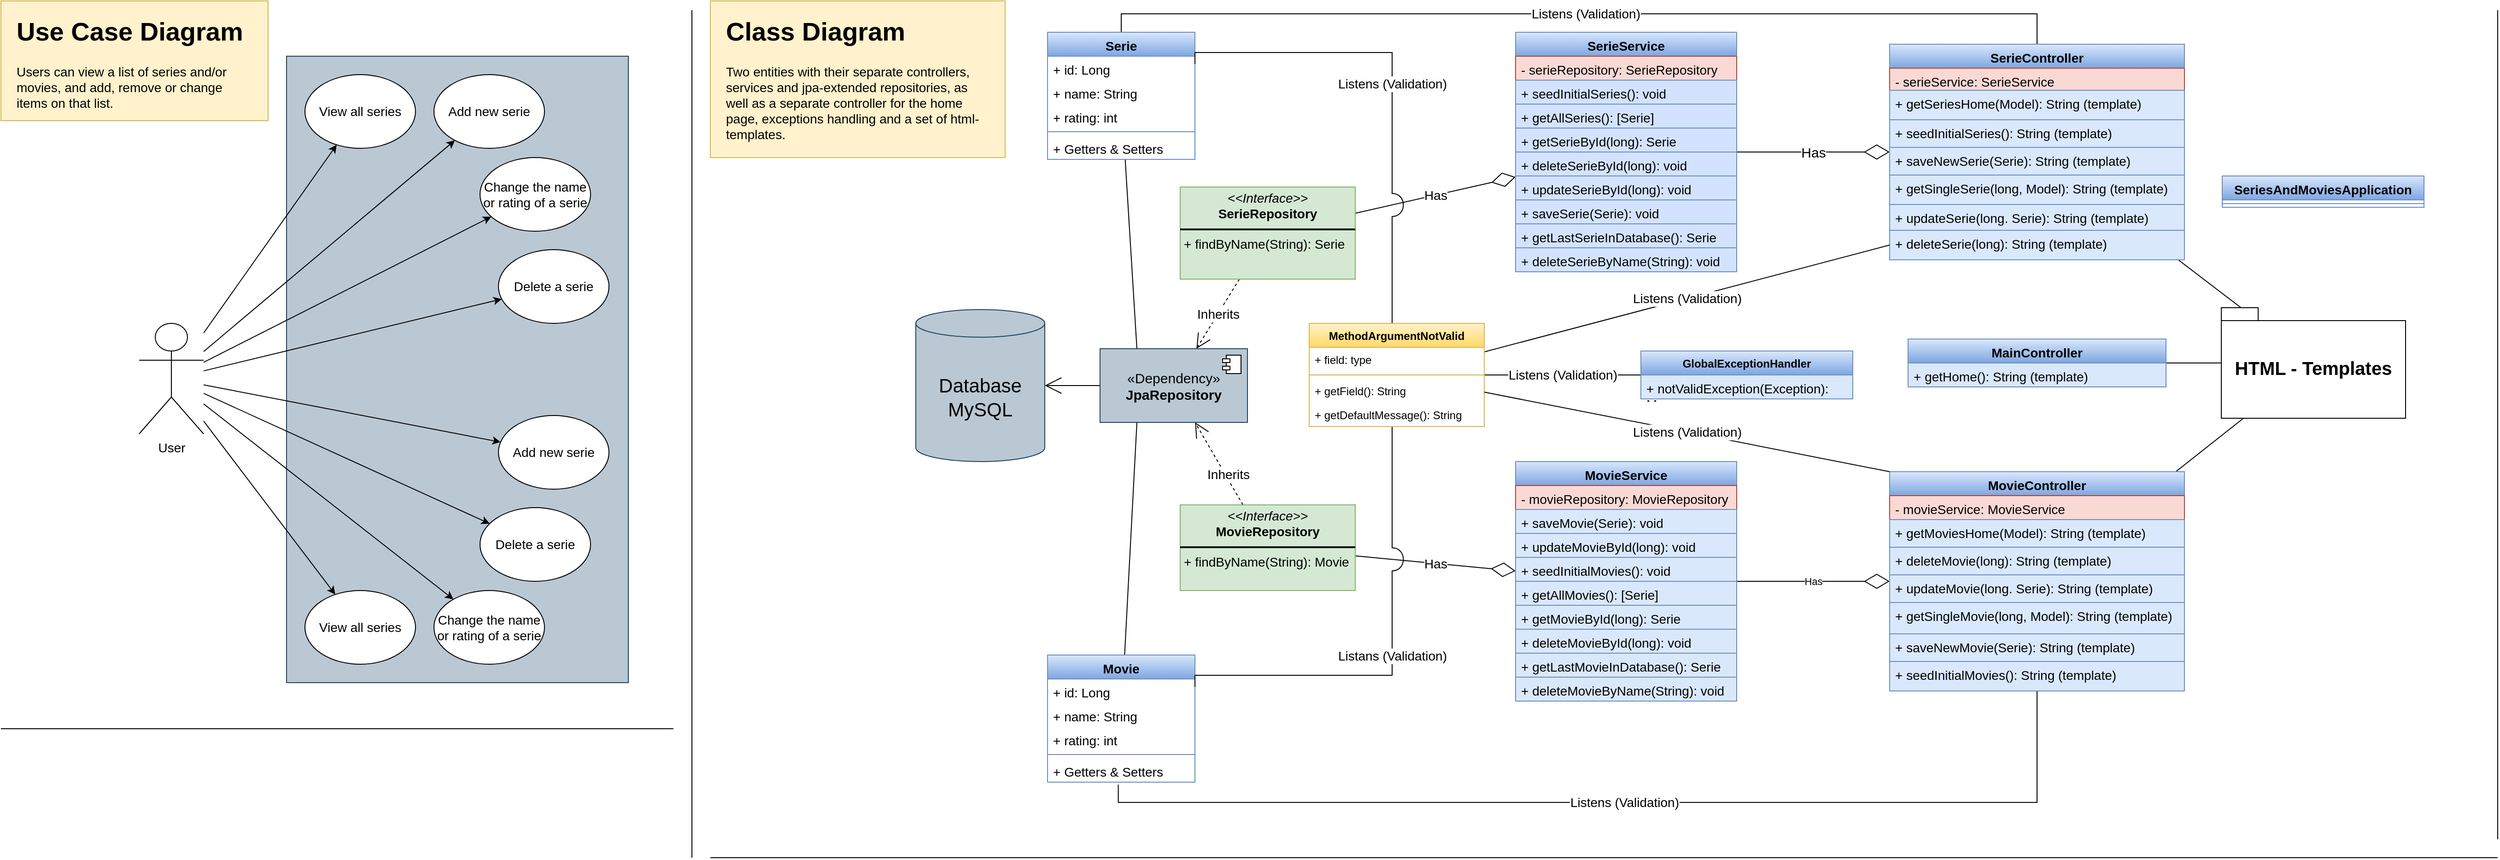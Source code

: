<mxfile version="26.0.7" pages="5">
  <diagram id="vEEm5cdjA2b49H7ty5wF" name="Use Case Diagram">
    <mxGraphModel dx="1426" dy="747" grid="1" gridSize="10" guides="1" tooltips="1" connect="1" arrows="1" fold="1" page="1" pageScale="1" pageWidth="827" pageHeight="1169" math="0" shadow="0">
      <root>
        <mxCell id="0" />
        <mxCell id="1" parent="0" />
        <mxCell id="EhxJOlPFRmFOlr6LlgL8-1" value="" style="rounded=0;whiteSpace=wrap;html=1;fillColor=#bac8d3;strokeColor=#23445d;" vertex="1" parent="1">
          <mxGeometry x="320" y="70" width="371" height="680" as="geometry" />
        </mxCell>
        <mxCell id="EhxJOlPFRmFOlr6LlgL8-3" value="" style="rounded=0;whiteSpace=wrap;html=1;fillColor=#fff2cc;strokeColor=#d6b656;" vertex="1" parent="1">
          <mxGeometry x="10" y="10" width="290" height="130" as="geometry" />
        </mxCell>
        <mxCell id="EhxJOlPFRmFOlr6LlgL8-5" value="&lt;h1 style=&quot;margin-top: 0px;&quot;&gt;Use Case Diagram&lt;/h1&gt;&lt;p&gt;Users can view a list of series and/or movies, and add, remove or change items on that list.&lt;/p&gt;" style="text;html=1;whiteSpace=wrap;overflow=hidden;rounded=0;fontSize=14;" vertex="1" parent="1">
          <mxGeometry x="25" y="20" width="260" height="110" as="geometry" />
        </mxCell>
        <mxCell id="EhxJOlPFRmFOlr6LlgL8-6" value="View all series" style="ellipse;whiteSpace=wrap;html=1;fontSize=14;" vertex="1" parent="1">
          <mxGeometry x="340" y="90" width="120" height="80" as="geometry" />
        </mxCell>
        <mxCell id="EhxJOlPFRmFOlr6LlgL8-7" value="Add new serie" style="ellipse;whiteSpace=wrap;html=1;fontSize=14;" vertex="1" parent="1">
          <mxGeometry x="480" y="90" width="120" height="80" as="geometry" />
        </mxCell>
        <mxCell id="EhxJOlPFRmFOlr6LlgL8-8" value="Change the name or rating of a serie" style="ellipse;whiteSpace=wrap;html=1;fontSize=14;" vertex="1" parent="1">
          <mxGeometry x="530" y="180" width="120" height="80" as="geometry" />
        </mxCell>
        <mxCell id="EhxJOlPFRmFOlr6LlgL8-9" value="Delete a serie" style="ellipse;whiteSpace=wrap;html=1;fontSize=14;" vertex="1" parent="1">
          <mxGeometry x="550" y="280" width="120" height="80" as="geometry" />
        </mxCell>
        <mxCell id="EhxJOlPFRmFOlr6LlgL8-10" value="View all series" style="ellipse;whiteSpace=wrap;html=1;fontSize=14;" vertex="1" parent="1">
          <mxGeometry x="340" y="650" width="120" height="80" as="geometry" />
        </mxCell>
        <mxCell id="EhxJOlPFRmFOlr6LlgL8-11" value="Change the name or rating of a serie" style="ellipse;whiteSpace=wrap;html=1;fontSize=14;" vertex="1" parent="1">
          <mxGeometry x="480" y="650" width="120" height="80" as="geometry" />
        </mxCell>
        <mxCell id="EhxJOlPFRmFOlr6LlgL8-12" value="Delete a serie" style="ellipse;whiteSpace=wrap;html=1;fontSize=14;" vertex="1" parent="1">
          <mxGeometry x="530" y="560" width="120" height="80" as="geometry" />
        </mxCell>
        <mxCell id="EhxJOlPFRmFOlr6LlgL8-13" value="Add new serie" style="ellipse;whiteSpace=wrap;html=1;fontSize=14;" vertex="1" parent="1">
          <mxGeometry x="550" y="460" width="120" height="80" as="geometry" />
        </mxCell>
        <mxCell id="EhxJOlPFRmFOlr6LlgL8-16" style="rounded=0;orthogonalLoop=1;jettySize=auto;html=1;" edge="1" parent="1" source="EhxJOlPFRmFOlr6LlgL8-14" target="EhxJOlPFRmFOlr6LlgL8-6">
          <mxGeometry relative="1" as="geometry" />
        </mxCell>
        <mxCell id="EhxJOlPFRmFOlr6LlgL8-17" style="rounded=0;orthogonalLoop=1;jettySize=auto;html=1;" edge="1" parent="1" source="EhxJOlPFRmFOlr6LlgL8-14" target="EhxJOlPFRmFOlr6LlgL8-7">
          <mxGeometry relative="1" as="geometry" />
        </mxCell>
        <mxCell id="EhxJOlPFRmFOlr6LlgL8-18" style="rounded=0;orthogonalLoop=1;jettySize=auto;html=1;" edge="1" parent="1" source="EhxJOlPFRmFOlr6LlgL8-14" target="EhxJOlPFRmFOlr6LlgL8-9">
          <mxGeometry relative="1" as="geometry" />
        </mxCell>
        <mxCell id="EhxJOlPFRmFOlr6LlgL8-19" style="rounded=0;orthogonalLoop=1;jettySize=auto;html=1;" edge="1" parent="1" source="EhxJOlPFRmFOlr6LlgL8-14" target="EhxJOlPFRmFOlr6LlgL8-8">
          <mxGeometry relative="1" as="geometry" />
        </mxCell>
        <mxCell id="EhxJOlPFRmFOlr6LlgL8-20" style="rounded=0;orthogonalLoop=1;jettySize=auto;html=1;" edge="1" parent="1" source="EhxJOlPFRmFOlr6LlgL8-14" target="EhxJOlPFRmFOlr6LlgL8-13">
          <mxGeometry relative="1" as="geometry" />
        </mxCell>
        <mxCell id="EhxJOlPFRmFOlr6LlgL8-21" style="rounded=0;orthogonalLoop=1;jettySize=auto;html=1;" edge="1" parent="1" source="EhxJOlPFRmFOlr6LlgL8-14" target="EhxJOlPFRmFOlr6LlgL8-12">
          <mxGeometry relative="1" as="geometry" />
        </mxCell>
        <mxCell id="EhxJOlPFRmFOlr6LlgL8-22" style="rounded=0;orthogonalLoop=1;jettySize=auto;html=1;" edge="1" parent="1" source="EhxJOlPFRmFOlr6LlgL8-14" target="EhxJOlPFRmFOlr6LlgL8-11">
          <mxGeometry relative="1" as="geometry" />
        </mxCell>
        <mxCell id="EhxJOlPFRmFOlr6LlgL8-23" style="rounded=0;orthogonalLoop=1;jettySize=auto;html=1;" edge="1" parent="1" source="EhxJOlPFRmFOlr6LlgL8-14" target="EhxJOlPFRmFOlr6LlgL8-10">
          <mxGeometry relative="1" as="geometry" />
        </mxCell>
        <mxCell id="EhxJOlPFRmFOlr6LlgL8-14" value="User" style="shape=umlActor;verticalLabelPosition=bottom;verticalAlign=top;html=1;outlineConnect=0;fontSize=14;" vertex="1" parent="1">
          <mxGeometry x="160" y="360" width="70" height="120" as="geometry" />
        </mxCell>
        <mxCell id="EhxJOlPFRmFOlr6LlgL8-24" value="" style="endArrow=none;html=1;rounded=0;" edge="1" parent="1">
          <mxGeometry width="50" height="50" relative="1" as="geometry">
            <mxPoint x="740" y="800" as="sourcePoint" />
            <mxPoint x="10" y="800" as="targetPoint" />
          </mxGeometry>
        </mxCell>
        <mxCell id="EhxJOlPFRmFOlr6LlgL8-25" value="" style="endArrow=none;html=1;rounded=0;" edge="1" parent="1">
          <mxGeometry width="50" height="50" relative="1" as="geometry">
            <mxPoint x="760" y="20" as="sourcePoint" />
            <mxPoint x="760" y="940" as="targetPoint" />
          </mxGeometry>
        </mxCell>
        <mxCell id="EhxJOlPFRmFOlr6LlgL8-26" value="" style="rounded=0;whiteSpace=wrap;html=1;fillColor=#fff2cc;strokeColor=#d6b656;" vertex="1" parent="1">
          <mxGeometry x="780" y="10" width="320" height="170" as="geometry" />
        </mxCell>
        <mxCell id="EhxJOlPFRmFOlr6LlgL8-27" value="&lt;h1 style=&quot;margin-top: 0px;&quot;&gt;Class Diagram&lt;/h1&gt;&lt;p&gt;Two entities with their separate controllers, services and jpa-extended repositories, as well as a separate controller for the home page, exceptions handling and a set of html-templates.&lt;/p&gt;" style="text;html=1;whiteSpace=wrap;overflow=hidden;rounded=0;fontSize=14;" vertex="1" parent="1">
          <mxGeometry x="795" y="20" width="285" height="150" as="geometry" />
        </mxCell>
        <mxCell id="EhxJOlPFRmFOlr6LlgL8-107" style="edgeStyle=orthogonalEdgeStyle;rounded=0;orthogonalLoop=1;jettySize=auto;html=1;endArrow=open;endFill=0;endSize=16;" edge="1" parent="1" source="EhxJOlPFRmFOlr6LlgL8-105" target="EhxJOlPFRmFOlr6LlgL8-32">
          <mxGeometry relative="1" as="geometry" />
        </mxCell>
        <mxCell id="EhxJOlPFRmFOlr6LlgL8-32" value="Database&lt;div&gt;MySQL&lt;/div&gt;" style="shape=cylinder3;whiteSpace=wrap;html=1;boundedLbl=1;backgroundOutline=1;size=15;fontSize=21;fillColor=#bac8d3;strokeColor=#23445d;" vertex="1" parent="1">
          <mxGeometry x="1003" y="345" width="140" height="165" as="geometry" />
        </mxCell>
        <mxCell id="EhxJOlPFRmFOlr6LlgL8-108" value="&lt;span style=&quot;color: rgb(0, 0, 0); font-family: Helvetica; font-style: normal; font-variant-ligatures: normal; font-variant-caps: normal; font-weight: 400; letter-spacing: normal; orphans: 2; text-align: center; text-indent: 0px; text-transform: none; widows: 2; word-spacing: 0px; -webkit-text-stroke-width: 0px; white-space: nowrap; background-color: rgb(255, 255, 255); text-decoration-thickness: initial; text-decoration-style: initial; text-decoration-color: initial; float: none; display: inline !important;&quot;&gt;Inherits&lt;/span&gt;" style="rounded=0;orthogonalLoop=1;jettySize=auto;html=1;dashed=1;endArrow=open;endFill=0;endSize=14;fontSize=14;" edge="1" parent="1" source="EhxJOlPFRmFOlr6LlgL8-42" target="EhxJOlPFRmFOlr6LlgL8-105">
          <mxGeometry relative="1" as="geometry" />
        </mxCell>
        <mxCell id="EhxJOlPFRmFOlr6LlgL8-128" value="Has" style="rounded=0;orthogonalLoop=1;jettySize=auto;html=1;endArrow=diamondThin;endFill=0;endSize=24;fontSize=14;" edge="1" parent="1" source="EhxJOlPFRmFOlr6LlgL8-42" target="EhxJOlPFRmFOlr6LlgL8-60">
          <mxGeometry relative="1" as="geometry" />
        </mxCell>
        <mxCell id="EhxJOlPFRmFOlr6LlgL8-42" value="&lt;p style=&quot;margin:0px;margin-top:4px;text-align:center;&quot;&gt;&lt;i&gt;&amp;lt;&amp;lt;Interface&amp;gt;&amp;gt;&lt;/i&gt;&lt;br&gt;&lt;b&gt;SerieRepository&lt;/b&gt;&lt;/p&gt;&lt;hr style=&quot;border-style:solid;&quot;&gt;&lt;p style=&quot;margin:0px;margin-left:4px;&quot;&gt;&lt;/p&gt;&lt;p style=&quot;margin:0px;margin-left:4px;&quot;&gt;+ findByName(String): Serie&lt;/p&gt;" style="verticalAlign=top;align=left;overflow=fill;html=1;whiteSpace=wrap;fontSize=14;fillColor=#d5e8d4;strokeColor=#82b366;" vertex="1" parent="1">
          <mxGeometry x="1290" y="212" width="190" height="100" as="geometry" />
        </mxCell>
        <mxCell id="EhxJOlPFRmFOlr6LlgL8-109" style="rounded=0;orthogonalLoop=1;jettySize=auto;html=1;endArrow=open;endFill=0;dashed=1;endSize=14;" edge="1" parent="1" source="EhxJOlPFRmFOlr6LlgL8-43" target="EhxJOlPFRmFOlr6LlgL8-105">
          <mxGeometry relative="1" as="geometry" />
        </mxCell>
        <mxCell id="EhxJOlPFRmFOlr6LlgL8-170" value="Inherits" style="edgeLabel;html=1;align=center;verticalAlign=middle;resizable=0;points=[];fontSize=14;" vertex="1" connectable="0" parent="EhxJOlPFRmFOlr6LlgL8-109">
          <mxGeometry x="-0.286" y="-3" relative="1" as="geometry">
            <mxPoint as="offset" />
          </mxGeometry>
        </mxCell>
        <mxCell id="EhxJOlPFRmFOlr6LlgL8-129" value="Has" style="rounded=0;orthogonalLoop=1;jettySize=auto;html=1;endSize=24;endArrow=diamondThin;endFill=0;fontSize=14;" edge="1" parent="1" source="EhxJOlPFRmFOlr6LlgL8-43" target="EhxJOlPFRmFOlr6LlgL8-64">
          <mxGeometry relative="1" as="geometry" />
        </mxCell>
        <mxCell id="EhxJOlPFRmFOlr6LlgL8-43" value="&lt;p style=&quot;margin:0px;margin-top:4px;text-align:center;&quot;&gt;&lt;i&gt;&amp;lt;&amp;lt;Interface&amp;gt;&amp;gt;&lt;/i&gt;&lt;br&gt;&lt;b&gt;MovieRepository&lt;/b&gt;&lt;/p&gt;&lt;hr style=&quot;border-style:solid;&quot;&gt;&lt;p style=&quot;margin:0px;margin-left:4px;&quot;&gt;+ findByName(String): Movie&lt;/p&gt;" style="verticalAlign=top;align=left;overflow=fill;html=1;whiteSpace=wrap;fontSize=14;fillColor=#d5e8d4;strokeColor=#82b366;" vertex="1" parent="1">
          <mxGeometry x="1290" y="557" width="190" height="93" as="geometry" />
        </mxCell>
        <mxCell id="EhxJOlPFRmFOlr6LlgL8-110" style="rounded=0;orthogonalLoop=1;jettySize=auto;html=1;endArrow=none;startFill=0;entryX=0.25;entryY=0;entryDx=0;entryDy=0;" edge="1" parent="1" source="EhxJOlPFRmFOlr6LlgL8-44" target="EhxJOlPFRmFOlr6LlgL8-105">
          <mxGeometry relative="1" as="geometry" />
        </mxCell>
        <mxCell id="EhxJOlPFRmFOlr6LlgL8-161" value="Listens (Validation)" style="rounded=0;orthogonalLoop=1;jettySize=auto;html=1;entryX=0.5;entryY=0;entryDx=0;entryDy=0;exitX=0.5;exitY=0;exitDx=0;exitDy=0;edgeStyle=orthogonalEdgeStyle;endArrow=none;startFill=0;fontSize=14;" edge="1" parent="1" source="EhxJOlPFRmFOlr6LlgL8-44" target="EhxJOlPFRmFOlr6LlgL8-68">
          <mxGeometry relative="1" as="geometry" />
        </mxCell>
        <mxCell id="EhxJOlPFRmFOlr6LlgL8-44" value="Serie" style="swimlane;fontStyle=1;align=center;verticalAlign=top;childLayout=stackLayout;horizontal=1;startSize=26;horizontalStack=0;resizeParent=1;resizeParentMax=0;resizeLast=0;collapsible=1;marginBottom=0;whiteSpace=wrap;html=1;fontSize=14;fillColor=#dae8fc;strokeColor=#6c8ebf;gradientColor=#7ea6e0;" vertex="1" parent="1">
          <mxGeometry x="1146" y="44" width="160" height="138" as="geometry" />
        </mxCell>
        <mxCell id="EhxJOlPFRmFOlr6LlgL8-166" value="+ id: Long" style="text;strokeColor=none;fillColor=none;align=left;verticalAlign=top;spacingLeft=4;spacingRight=4;overflow=hidden;rotatable=0;points=[[0,0.5],[1,0.5]];portConstraint=eastwest;whiteSpace=wrap;html=1;fontSize=14;" vertex="1" parent="EhxJOlPFRmFOlr6LlgL8-44">
          <mxGeometry y="26" width="160" height="26" as="geometry" />
        </mxCell>
        <mxCell id="EhxJOlPFRmFOlr6LlgL8-167" value="+ name: String" style="text;strokeColor=none;fillColor=none;align=left;verticalAlign=top;spacingLeft=4;spacingRight=4;overflow=hidden;rotatable=0;points=[[0,0.5],[1,0.5]];portConstraint=eastwest;whiteSpace=wrap;html=1;fontSize=14;" vertex="1" parent="EhxJOlPFRmFOlr6LlgL8-44">
          <mxGeometry y="52" width="160" height="26" as="geometry" />
        </mxCell>
        <mxCell id="EhxJOlPFRmFOlr6LlgL8-168" value="+ rating: int" style="text;strokeColor=none;fillColor=none;align=left;verticalAlign=top;spacingLeft=4;spacingRight=4;overflow=hidden;rotatable=0;points=[[0,0.5],[1,0.5]];portConstraint=eastwest;whiteSpace=wrap;html=1;fontSize=14;" vertex="1" parent="EhxJOlPFRmFOlr6LlgL8-44">
          <mxGeometry y="78" width="160" height="26" as="geometry" />
        </mxCell>
        <mxCell id="EhxJOlPFRmFOlr6LlgL8-46" value="" style="line;strokeWidth=1;fillColor=none;align=left;verticalAlign=middle;spacingTop=-1;spacingLeft=3;spacingRight=3;rotatable=0;labelPosition=right;points=[];portConstraint=eastwest;strokeColor=inherit;" vertex="1" parent="EhxJOlPFRmFOlr6LlgL8-44">
          <mxGeometry y="104" width="160" height="8" as="geometry" />
        </mxCell>
        <mxCell id="EhxJOlPFRmFOlr6LlgL8-169" value="+ Getters &amp;amp; Setters" style="text;strokeColor=none;fillColor=none;align=left;verticalAlign=top;spacingLeft=4;spacingRight=4;overflow=hidden;rotatable=0;points=[[0,0.5],[1,0.5]];portConstraint=eastwest;whiteSpace=wrap;html=1;fontSize=14;" vertex="1" parent="EhxJOlPFRmFOlr6LlgL8-44">
          <mxGeometry y="112" width="160" height="26" as="geometry" />
        </mxCell>
        <mxCell id="EhxJOlPFRmFOlr6LlgL8-111" style="rounded=0;orthogonalLoop=1;jettySize=auto;html=1;entryX=0.25;entryY=1;entryDx=0;entryDy=0;endArrow=none;startFill=0;" edge="1" parent="1" source="EhxJOlPFRmFOlr6LlgL8-52" target="EhxJOlPFRmFOlr6LlgL8-105">
          <mxGeometry relative="1" as="geometry" />
        </mxCell>
        <mxCell id="EhxJOlPFRmFOlr6LlgL8-162" value="Listens (Validation)" style="edgeStyle=orthogonalEdgeStyle;rounded=0;orthogonalLoop=1;jettySize=auto;html=1;entryX=0.48;entryY=1.103;entryDx=0;entryDy=0;entryPerimeter=0;endArrow=none;startFill=0;fontSize=14;" edge="1" parent="1" source="EhxJOlPFRmFOlr6LlgL8-72" target="EhxJOlPFRmFOlr6LlgL8-55">
          <mxGeometry relative="1" as="geometry">
            <mxPoint x="1224" y="880" as="targetPoint" />
            <Array as="points">
              <mxPoint x="2220" y="880" />
              <mxPoint x="1223" y="880" />
            </Array>
          </mxGeometry>
        </mxCell>
        <mxCell id="EhxJOlPFRmFOlr6LlgL8-52" value="Movie" style="swimlane;fontStyle=1;align=center;verticalAlign=top;childLayout=stackLayout;horizontal=1;startSize=26;horizontalStack=0;resizeParent=1;resizeParentMax=0;resizeLast=0;collapsible=1;marginBottom=0;whiteSpace=wrap;html=1;fontSize=14;fillColor=#dae8fc;gradientColor=#7ea6e0;strokeColor=#6c8ebf;" vertex="1" parent="1">
          <mxGeometry x="1146" y="720" width="160" height="138" as="geometry" />
        </mxCell>
        <mxCell id="EhxJOlPFRmFOlr6LlgL8-53" value="+ id: Long" style="text;strokeColor=none;fillColor=none;align=left;verticalAlign=top;spacingLeft=4;spacingRight=4;overflow=hidden;rotatable=0;points=[[0,0.5],[1,0.5]];portConstraint=eastwest;whiteSpace=wrap;html=1;fontSize=14;" vertex="1" parent="EhxJOlPFRmFOlr6LlgL8-52">
          <mxGeometry y="26" width="160" height="26" as="geometry" />
        </mxCell>
        <mxCell id="EhxJOlPFRmFOlr6LlgL8-164" value="+ name: String" style="text;strokeColor=none;fillColor=none;align=left;verticalAlign=top;spacingLeft=4;spacingRight=4;overflow=hidden;rotatable=0;points=[[0,0.5],[1,0.5]];portConstraint=eastwest;whiteSpace=wrap;html=1;fontSize=14;" vertex="1" parent="EhxJOlPFRmFOlr6LlgL8-52">
          <mxGeometry y="52" width="160" height="26" as="geometry" />
        </mxCell>
        <mxCell id="EhxJOlPFRmFOlr6LlgL8-165" value="+ rating: int" style="text;strokeColor=none;fillColor=none;align=left;verticalAlign=top;spacingLeft=4;spacingRight=4;overflow=hidden;rotatable=0;points=[[0,0.5],[1,0.5]];portConstraint=eastwest;whiteSpace=wrap;html=1;fontSize=14;" vertex="1" parent="EhxJOlPFRmFOlr6LlgL8-52">
          <mxGeometry y="78" width="160" height="26" as="geometry" />
        </mxCell>
        <mxCell id="EhxJOlPFRmFOlr6LlgL8-54" value="" style="line;strokeWidth=1;fillColor=none;align=left;verticalAlign=middle;spacingTop=-1;spacingLeft=3;spacingRight=3;rotatable=0;labelPosition=right;points=[];portConstraint=eastwest;strokeColor=inherit;" vertex="1" parent="EhxJOlPFRmFOlr6LlgL8-52">
          <mxGeometry y="104" width="160" height="8" as="geometry" />
        </mxCell>
        <mxCell id="EhxJOlPFRmFOlr6LlgL8-55" value="+ Getters &amp;amp; Setters" style="text;strokeColor=none;fillColor=none;align=left;verticalAlign=top;spacingLeft=4;spacingRight=4;overflow=hidden;rotatable=0;points=[[0,0.5],[1,0.5]];portConstraint=eastwest;whiteSpace=wrap;html=1;fontSize=14;" vertex="1" parent="EhxJOlPFRmFOlr6LlgL8-52">
          <mxGeometry y="112" width="160" height="26" as="geometry" />
        </mxCell>
        <mxCell id="EhxJOlPFRmFOlr6LlgL8-173" style="rounded=0;orthogonalLoop=1;jettySize=auto;html=1;endArrow=none;startFill=0;" edge="1" parent="1" source="EhxJOlPFRmFOlr6LlgL8-56" target="EhxJOlPFRmFOlr6LlgL8-104">
          <mxGeometry relative="1" as="geometry" />
        </mxCell>
        <mxCell id="EhxJOlPFRmFOlr6LlgL8-56" value="MainController" style="swimlane;fontStyle=1;align=center;verticalAlign=top;childLayout=stackLayout;horizontal=1;startSize=26;horizontalStack=0;resizeParent=1;resizeParentMax=0;resizeLast=0;collapsible=1;marginBottom=0;whiteSpace=wrap;html=1;fillColor=#dae8fc;gradientColor=#7ea6e0;strokeColor=#6c8ebf;fontSize=14;" vertex="1" parent="1">
          <mxGeometry x="2080" y="377" width="280" height="52" as="geometry" />
        </mxCell>
        <mxCell id="EhxJOlPFRmFOlr6LlgL8-59" value="+ getHome(): String (template)" style="text;strokeColor=#6c8ebf;fillColor=#dae8fc;align=left;verticalAlign=top;spacingLeft=4;spacingRight=4;overflow=hidden;rotatable=0;points=[[0,0.5],[1,0.5]];portConstraint=eastwest;whiteSpace=wrap;html=1;fontSize=14;" vertex="1" parent="EhxJOlPFRmFOlr6LlgL8-56">
          <mxGeometry y="26" width="280" height="26" as="geometry" />
        </mxCell>
        <mxCell id="EhxJOlPFRmFOlr6LlgL8-148" value="Has" style="rounded=0;orthogonalLoop=1;jettySize=auto;html=1;endArrow=diamondThin;endFill=0;jumpSize=19;endSize=25;fontSize=15;" edge="1" parent="1" source="EhxJOlPFRmFOlr6LlgL8-60" target="EhxJOlPFRmFOlr6LlgL8-68">
          <mxGeometry relative="1" as="geometry" />
        </mxCell>
        <mxCell id="EhxJOlPFRmFOlr6LlgL8-60" value="SerieService" style="swimlane;fontStyle=1;align=center;verticalAlign=top;childLayout=stackLayout;horizontal=1;startSize=26;horizontalStack=0;resizeParent=1;resizeParentMax=0;resizeLast=0;collapsible=1;marginBottom=0;whiteSpace=wrap;html=1;fontSize=14;fillColor=#dae8fc;gradientColor=#7ea6e0;strokeColor=#6c8ebf;" vertex="1" parent="1">
          <mxGeometry x="1654" y="44" width="240" height="260" as="geometry" />
        </mxCell>
        <mxCell id="EhxJOlPFRmFOlr6LlgL8-61" value="- serieRepository: SerieRepository" style="text;strokeColor=#ae4132;fillColor=#fad9d5;align=left;verticalAlign=top;spacingLeft=4;spacingRight=4;overflow=hidden;rotatable=0;points=[[0,0.5],[1,0.5]];portConstraint=eastwest;whiteSpace=wrap;html=1;fontSize=14;" vertex="1" parent="EhxJOlPFRmFOlr6LlgL8-60">
          <mxGeometry y="26" width="240" height="26" as="geometry" />
        </mxCell>
        <mxCell id="EhxJOlPFRmFOlr6LlgL8-63" value="+ seedInitialSeries(): void" style="text;strokeColor=#6c8ebf;fillColor=#D3E3FF;align=left;verticalAlign=top;spacingLeft=4;spacingRight=4;overflow=hidden;rotatable=0;points=[[0,0.5],[1,0.5]];portConstraint=eastwest;whiteSpace=wrap;html=1;fontSize=14;" vertex="1" parent="EhxJOlPFRmFOlr6LlgL8-60">
          <mxGeometry y="52" width="240" height="26" as="geometry" />
        </mxCell>
        <mxCell id="EhxJOlPFRmFOlr6LlgL8-113" value="+ getAllSeries(): [Serie]" style="text;strokeColor=#6c8ebf;fillColor=#D3E3FF;align=left;verticalAlign=top;spacingLeft=4;spacingRight=4;overflow=hidden;rotatable=0;points=[[0,0.5],[1,0.5]];portConstraint=eastwest;whiteSpace=wrap;html=1;fontSize=14;" vertex="1" parent="EhxJOlPFRmFOlr6LlgL8-60">
          <mxGeometry y="78" width="240" height="26" as="geometry" />
        </mxCell>
        <mxCell id="EhxJOlPFRmFOlr6LlgL8-115" value="+ getSerieById(long): Serie" style="text;strokeColor=#6c8ebf;fillColor=#D3E3FF;align=left;verticalAlign=top;spacingLeft=4;spacingRight=4;overflow=hidden;rotatable=0;points=[[0,0.5],[1,0.5]];portConstraint=eastwest;whiteSpace=wrap;html=1;fontSize=14;" vertex="1" parent="EhxJOlPFRmFOlr6LlgL8-60">
          <mxGeometry y="104" width="240" height="26" as="geometry" />
        </mxCell>
        <mxCell id="EhxJOlPFRmFOlr6LlgL8-116" value="+ deleteSerieById(long): void" style="text;strokeColor=#6c8ebf;fillColor=#D3E3FF;align=left;verticalAlign=top;spacingLeft=4;spacingRight=4;overflow=hidden;rotatable=0;points=[[0,0.5],[1,0.5]];portConstraint=eastwest;whiteSpace=wrap;html=1;fontSize=14;" vertex="1" parent="EhxJOlPFRmFOlr6LlgL8-60">
          <mxGeometry y="130" width="240" height="26" as="geometry" />
        </mxCell>
        <mxCell id="EhxJOlPFRmFOlr6LlgL8-117" value="+ updateSerieById(long): void" style="text;strokeColor=#6c8ebf;fillColor=#D3E3FF;align=left;verticalAlign=top;spacingLeft=4;spacingRight=4;overflow=hidden;rotatable=0;points=[[0,0.5],[1,0.5]];portConstraint=eastwest;whiteSpace=wrap;html=1;fontSize=14;" vertex="1" parent="EhxJOlPFRmFOlr6LlgL8-60">
          <mxGeometry y="156" width="240" height="26" as="geometry" />
        </mxCell>
        <mxCell id="EhxJOlPFRmFOlr6LlgL8-114" value="+ saveSerie(Serie): void" style="text;strokeColor=#6c8ebf;fillColor=#D3E3FF;align=left;verticalAlign=top;spacingLeft=4;spacingRight=4;overflow=hidden;rotatable=0;points=[[0,0.5],[1,0.5]];portConstraint=eastwest;whiteSpace=wrap;html=1;fontSize=14;" vertex="1" parent="EhxJOlPFRmFOlr6LlgL8-60">
          <mxGeometry y="182" width="240" height="26" as="geometry" />
        </mxCell>
        <mxCell id="EhxJOlPFRmFOlr6LlgL8-118" value="+ getLastSerieInDatabase(): Serie" style="text;strokeColor=#6c8ebf;fillColor=#D3E3FF;align=left;verticalAlign=top;spacingLeft=4;spacingRight=4;overflow=hidden;rotatable=0;points=[[0,0.5],[1,0.5]];portConstraint=eastwest;whiteSpace=wrap;html=1;fontSize=14;" vertex="1" parent="EhxJOlPFRmFOlr6LlgL8-60">
          <mxGeometry y="208" width="240" height="26" as="geometry" />
        </mxCell>
        <mxCell id="EhxJOlPFRmFOlr6LlgL8-119" value="+ deleteSerieByName(String): void" style="text;strokeColor=#6c8ebf;fillColor=#D3E3FF;align=left;verticalAlign=top;spacingLeft=4;spacingRight=4;overflow=hidden;rotatable=0;points=[[0,0.5],[1,0.5]];portConstraint=eastwest;whiteSpace=wrap;html=1;fontSize=14;" vertex="1" parent="EhxJOlPFRmFOlr6LlgL8-60">
          <mxGeometry y="234" width="240" height="26" as="geometry" />
        </mxCell>
        <mxCell id="EhxJOlPFRmFOlr6LlgL8-160" value="Has" style="rounded=0;orthogonalLoop=1;jettySize=auto;html=1;endArrow=diamondThin;endFill=0;endSize=25;" edge="1" parent="1" source="EhxJOlPFRmFOlr6LlgL8-64" target="EhxJOlPFRmFOlr6LlgL8-72">
          <mxGeometry relative="1" as="geometry" />
        </mxCell>
        <mxCell id="EhxJOlPFRmFOlr6LlgL8-64" value="MovieService" style="swimlane;fontStyle=1;align=center;verticalAlign=top;childLayout=stackLayout;horizontal=1;startSize=26;horizontalStack=0;resizeParent=1;resizeParentMax=0;resizeLast=0;collapsible=1;marginBottom=0;whiteSpace=wrap;html=1;fontSize=14;fillColor=#dae8fc;gradientColor=#7ea6e0;strokeColor=#6c8ebf;" vertex="1" parent="1">
          <mxGeometry x="1654" y="510" width="240" height="260" as="geometry" />
        </mxCell>
        <mxCell id="EhxJOlPFRmFOlr6LlgL8-65" value="- movieRepository: MovieRepository" style="text;strokeColor=#ae4132;fillColor=#fad9d5;align=left;verticalAlign=top;spacingLeft=4;spacingRight=4;overflow=hidden;rotatable=0;points=[[0,0.5],[1,0.5]];portConstraint=eastwest;whiteSpace=wrap;html=1;fontSize=14;" vertex="1" parent="EhxJOlPFRmFOlr6LlgL8-64">
          <mxGeometry y="26" width="240" height="26" as="geometry" />
        </mxCell>
        <mxCell id="EhxJOlPFRmFOlr6LlgL8-122" value="+ saveMovie(Serie): void" style="text;strokeColor=#6c8ebf;fillColor=#dae8fc;align=left;verticalAlign=top;spacingLeft=4;spacingRight=4;overflow=hidden;rotatable=0;points=[[0,0.5],[1,0.5]];portConstraint=eastwest;whiteSpace=wrap;html=1;fontSize=14;" vertex="1" parent="EhxJOlPFRmFOlr6LlgL8-64">
          <mxGeometry y="52" width="240" height="26" as="geometry" />
        </mxCell>
        <mxCell id="EhxJOlPFRmFOlr6LlgL8-126" value="+ updateMovieById(long): void" style="text;strokeColor=#6c8ebf;fillColor=#dae8fc;align=left;verticalAlign=top;spacingLeft=4;spacingRight=4;overflow=hidden;rotatable=0;points=[[0,0.5],[1,0.5]];portConstraint=eastwest;whiteSpace=wrap;html=1;fontSize=14;" vertex="1" parent="EhxJOlPFRmFOlr6LlgL8-64">
          <mxGeometry y="78" width="240" height="26" as="geometry" />
        </mxCell>
        <mxCell id="EhxJOlPFRmFOlr6LlgL8-120" value="+ seedInitialMovies(): void" style="text;strokeColor=#6c8ebf;fillColor=#dae8fc;align=left;verticalAlign=top;spacingLeft=4;spacingRight=4;overflow=hidden;rotatable=0;points=[[0,0.5],[1,0.5]];portConstraint=eastwest;whiteSpace=wrap;html=1;fontSize=14;" vertex="1" parent="EhxJOlPFRmFOlr6LlgL8-64">
          <mxGeometry y="104" width="240" height="26" as="geometry" />
        </mxCell>
        <mxCell id="EhxJOlPFRmFOlr6LlgL8-121" value="+ getAllMovies(): [Serie]" style="text;strokeColor=#6c8ebf;fillColor=#dae8fc;align=left;verticalAlign=top;spacingLeft=4;spacingRight=4;overflow=hidden;rotatable=0;points=[[0,0.5],[1,0.5]];portConstraint=eastwest;whiteSpace=wrap;html=1;fontSize=14;" vertex="1" parent="EhxJOlPFRmFOlr6LlgL8-64">
          <mxGeometry y="130" width="240" height="26" as="geometry" />
        </mxCell>
        <mxCell id="EhxJOlPFRmFOlr6LlgL8-123" value="+ getMovieById(long): Serie" style="text;strokeColor=#6c8ebf;fillColor=#dae8fc;align=left;verticalAlign=top;spacingLeft=4;spacingRight=4;overflow=hidden;rotatable=0;points=[[0,0.5],[1,0.5]];portConstraint=eastwest;whiteSpace=wrap;html=1;fontSize=14;" vertex="1" parent="EhxJOlPFRmFOlr6LlgL8-64">
          <mxGeometry y="156" width="240" height="26" as="geometry" />
        </mxCell>
        <mxCell id="EhxJOlPFRmFOlr6LlgL8-124" value="+ deleteMovieById(long): void" style="text;strokeColor=#6c8ebf;fillColor=#dae8fc;align=left;verticalAlign=top;spacingLeft=4;spacingRight=4;overflow=hidden;rotatable=0;points=[[0,0.5],[1,0.5]];portConstraint=eastwest;whiteSpace=wrap;html=1;fontSize=14;" vertex="1" parent="EhxJOlPFRmFOlr6LlgL8-64">
          <mxGeometry y="182" width="240" height="26" as="geometry" />
        </mxCell>
        <mxCell id="EhxJOlPFRmFOlr6LlgL8-125" value="+ getLastMovieInDatabase(): Serie" style="text;strokeColor=#6c8ebf;fillColor=#dae8fc;align=left;verticalAlign=top;spacingLeft=4;spacingRight=4;overflow=hidden;rotatable=0;points=[[0,0.5],[1,0.5]];portConstraint=eastwest;whiteSpace=wrap;html=1;fontSize=14;" vertex="1" parent="EhxJOlPFRmFOlr6LlgL8-64">
          <mxGeometry y="208" width="240" height="26" as="geometry" />
        </mxCell>
        <mxCell id="EhxJOlPFRmFOlr6LlgL8-127" value="+ deleteMovieByName(String): void" style="text;strokeColor=#6c8ebf;fillColor=#dae8fc;align=left;verticalAlign=top;spacingLeft=4;spacingRight=4;overflow=hidden;rotatable=0;points=[[0,0.5],[1,0.5]];portConstraint=eastwest;whiteSpace=wrap;html=1;fontSize=14;" vertex="1" parent="EhxJOlPFRmFOlr6LlgL8-64">
          <mxGeometry y="234" width="240" height="26" as="geometry" />
        </mxCell>
        <mxCell id="EhxJOlPFRmFOlr6LlgL8-171" style="rounded=0;orthogonalLoop=1;jettySize=auto;html=1;endArrow=none;startFill=0;" edge="1" parent="1" source="EhxJOlPFRmFOlr6LlgL8-68" target="EhxJOlPFRmFOlr6LlgL8-104">
          <mxGeometry relative="1" as="geometry" />
        </mxCell>
        <mxCell id="EhxJOlPFRmFOlr6LlgL8-68" value="SerieController" style="swimlane;fontStyle=1;align=center;verticalAlign=top;childLayout=stackLayout;horizontal=1;startSize=26;horizontalStack=0;resizeParent=1;resizeParentMax=0;resizeLast=0;collapsible=1;marginBottom=0;whiteSpace=wrap;html=1;fillColor=#dae8fc;gradientColor=#7ea6e0;strokeColor=#6c8ebf;fontSize=14;" vertex="1" parent="1">
          <mxGeometry x="2060" y="57" width="320" height="234" as="geometry" />
        </mxCell>
        <mxCell id="EhxJOlPFRmFOlr6LlgL8-69" value="- serieService: SerieService" style="text;strokeColor=#ae4132;fillColor=#fad9d5;align=left;verticalAlign=top;spacingLeft=4;spacingRight=4;overflow=hidden;rotatable=0;points=[[0,0.5],[1,0.5]];portConstraint=eastwest;whiteSpace=wrap;html=1;fontSize=14;" vertex="1" parent="EhxJOlPFRmFOlr6LlgL8-68">
          <mxGeometry y="26" width="320" height="24" as="geometry" />
        </mxCell>
        <mxCell id="EhxJOlPFRmFOlr6LlgL8-71" value="+ getSeriesHome(Model): String (template)" style="text;strokeColor=#6c8ebf;fillColor=#dae8fc;align=left;verticalAlign=top;spacingLeft=4;spacingRight=4;overflow=hidden;rotatable=0;points=[[0,0.5],[1,0.5]];portConstraint=eastwest;whiteSpace=wrap;html=1;fontSize=14;" vertex="1" parent="EhxJOlPFRmFOlr6LlgL8-68">
          <mxGeometry y="50" width="320" height="32" as="geometry" />
        </mxCell>
        <mxCell id="EhxJOlPFRmFOlr6LlgL8-149" value="+ seedInitialSeries(): String (template)" style="text;strokeColor=#6c8ebf;fillColor=#dae8fc;align=left;verticalAlign=top;spacingLeft=4;spacingRight=4;overflow=hidden;rotatable=0;points=[[0,0.5],[1,0.5]];portConstraint=eastwest;whiteSpace=wrap;html=1;fontSize=14;" vertex="1" parent="EhxJOlPFRmFOlr6LlgL8-68">
          <mxGeometry y="82" width="320" height="30" as="geometry" />
        </mxCell>
        <mxCell id="EhxJOlPFRmFOlr6LlgL8-150" value="+ saveNewSerie(Serie): String (template)" style="text;strokeColor=#6c8ebf;fillColor=#dae8fc;align=left;verticalAlign=top;spacingLeft=4;spacingRight=4;overflow=hidden;rotatable=0;points=[[0,0.5],[1,0.5]];portConstraint=eastwest;whiteSpace=wrap;html=1;fontSize=14;" vertex="1" parent="EhxJOlPFRmFOlr6LlgL8-68">
          <mxGeometry y="112" width="320" height="30" as="geometry" />
        </mxCell>
        <mxCell id="EhxJOlPFRmFOlr6LlgL8-151" value="+ getSingleSerie(long, Model): String (template)" style="text;strokeColor=#6c8ebf;fillColor=#dae8fc;align=left;verticalAlign=top;spacingLeft=4;spacingRight=4;overflow=hidden;rotatable=0;points=[[0,0.5],[1,0.5]];portConstraint=eastwest;whiteSpace=wrap;html=1;fontSize=14;" vertex="1" parent="EhxJOlPFRmFOlr6LlgL8-68">
          <mxGeometry y="142" width="320" height="32" as="geometry" />
        </mxCell>
        <mxCell id="EhxJOlPFRmFOlr6LlgL8-152" value="+ updateSerie(long. Serie): String (template)" style="text;strokeColor=#6c8ebf;fillColor=#dae8fc;align=left;verticalAlign=top;spacingLeft=4;spacingRight=4;overflow=hidden;rotatable=0;points=[[0,0.5],[1,0.5]];portConstraint=eastwest;whiteSpace=wrap;html=1;fontSize=14;" vertex="1" parent="EhxJOlPFRmFOlr6LlgL8-68">
          <mxGeometry y="174" width="320" height="28" as="geometry" />
        </mxCell>
        <mxCell id="EhxJOlPFRmFOlr6LlgL8-153" value="+ deleteSerie(long): String (template)" style="text;strokeColor=#6c8ebf;fillColor=#dae8fc;align=left;verticalAlign=top;spacingLeft=4;spacingRight=4;overflow=hidden;rotatable=0;points=[[0,0.5],[1,0.5]];portConstraint=eastwest;whiteSpace=wrap;html=1;fontSize=14;" vertex="1" parent="EhxJOlPFRmFOlr6LlgL8-68">
          <mxGeometry y="202" width="320" height="32" as="geometry" />
        </mxCell>
        <mxCell id="EhxJOlPFRmFOlr6LlgL8-172" style="rounded=0;orthogonalLoop=1;jettySize=auto;html=1;endArrow=none;startFill=0;" edge="1" parent="1" source="EhxJOlPFRmFOlr6LlgL8-72" target="EhxJOlPFRmFOlr6LlgL8-104">
          <mxGeometry relative="1" as="geometry" />
        </mxCell>
        <mxCell id="EhxJOlPFRmFOlr6LlgL8-72" value="MovieController" style="swimlane;fontStyle=1;align=center;verticalAlign=top;childLayout=stackLayout;horizontal=1;startSize=26;horizontalStack=0;resizeParent=1;resizeParentMax=0;resizeLast=0;collapsible=1;marginBottom=0;whiteSpace=wrap;html=1;fillColor=#dae8fc;gradientColor=#7ea6e0;strokeColor=#6c8ebf;fontSize=14;" vertex="1" parent="1">
          <mxGeometry x="2060" y="521" width="320" height="238" as="geometry" />
        </mxCell>
        <mxCell id="EhxJOlPFRmFOlr6LlgL8-73" value="- movieService: MovieService" style="text;strokeColor=#ae4132;fillColor=#fad9d5;align=left;verticalAlign=top;spacingLeft=4;spacingRight=4;overflow=hidden;rotatable=0;points=[[0,0.5],[1,0.5]];portConstraint=eastwest;whiteSpace=wrap;html=1;fontSize=14;" vertex="1" parent="EhxJOlPFRmFOlr6LlgL8-72">
          <mxGeometry y="26" width="320" height="26" as="geometry" />
        </mxCell>
        <mxCell id="EhxJOlPFRmFOlr6LlgL8-154" value="+ getMoviesHome(Model): String (template)" style="text;strokeColor=#6c8ebf;fillColor=#dae8fc;align=left;verticalAlign=top;spacingLeft=4;spacingRight=4;overflow=hidden;rotatable=0;points=[[0,0.5],[1,0.5]];portConstraint=eastwest;whiteSpace=wrap;html=1;fontSize=14;" vertex="1" parent="EhxJOlPFRmFOlr6LlgL8-72">
          <mxGeometry y="52" width="320" height="30" as="geometry" />
        </mxCell>
        <mxCell id="EhxJOlPFRmFOlr6LlgL8-159" value="+ deleteMovie(long): String (template)" style="text;strokeColor=#6c8ebf;fillColor=#dae8fc;align=left;verticalAlign=top;spacingLeft=4;spacingRight=4;overflow=hidden;rotatable=0;points=[[0,0.5],[1,0.5]];portConstraint=eastwest;whiteSpace=wrap;html=1;fontSize=14;" vertex="1" parent="EhxJOlPFRmFOlr6LlgL8-72">
          <mxGeometry y="82" width="320" height="30" as="geometry" />
        </mxCell>
        <mxCell id="EhxJOlPFRmFOlr6LlgL8-158" value="+ updateMovie(long. Serie): String (template)" style="text;strokeColor=#6c8ebf;fillColor=#dae8fc;align=left;verticalAlign=top;spacingLeft=4;spacingRight=4;overflow=hidden;rotatable=0;points=[[0,0.5],[1,0.5]];portConstraint=eastwest;whiteSpace=wrap;html=1;fontSize=14;" vertex="1" parent="EhxJOlPFRmFOlr6LlgL8-72">
          <mxGeometry y="112" width="320" height="30" as="geometry" />
        </mxCell>
        <mxCell id="EhxJOlPFRmFOlr6LlgL8-157" value="+ getSingleMovie(long, Model): String (template)" style="text;strokeColor=#6c8ebf;fillColor=#dae8fc;align=left;verticalAlign=top;spacingLeft=4;spacingRight=4;overflow=hidden;rotatable=0;points=[[0,0.5],[1,0.5]];portConstraint=eastwest;whiteSpace=wrap;html=1;fontSize=14;" vertex="1" parent="EhxJOlPFRmFOlr6LlgL8-72">
          <mxGeometry y="142" width="320" height="34" as="geometry" />
        </mxCell>
        <mxCell id="EhxJOlPFRmFOlr6LlgL8-156" value="+ saveNewMovie(Serie): String (template)" style="text;strokeColor=#6c8ebf;fillColor=#dae8fc;align=left;verticalAlign=top;spacingLeft=4;spacingRight=4;overflow=hidden;rotatable=0;points=[[0,0.5],[1,0.5]];portConstraint=eastwest;whiteSpace=wrap;html=1;fontSize=14;" vertex="1" parent="EhxJOlPFRmFOlr6LlgL8-72">
          <mxGeometry y="176" width="320" height="30" as="geometry" />
        </mxCell>
        <mxCell id="EhxJOlPFRmFOlr6LlgL8-155" value="+ seedInitialMovies(): String (template)" style="text;strokeColor=#6c8ebf;fillColor=#dae8fc;align=left;verticalAlign=top;spacingLeft=4;spacingRight=4;overflow=hidden;rotatable=0;points=[[0,0.5],[1,0.5]];portConstraint=eastwest;whiteSpace=wrap;html=1;fontSize=14;" vertex="1" parent="EhxJOlPFRmFOlr6LlgL8-72">
          <mxGeometry y="206" width="320" height="32" as="geometry" />
        </mxCell>
        <mxCell id="EhxJOlPFRmFOlr6LlgL8-146" value="Listens (Validation)" style="edgeStyle=orthogonalEdgeStyle;rounded=0;orthogonalLoop=1;jettySize=auto;html=1;endArrow=none;startFill=0;fontSize=14;" edge="1" parent="1" source="EhxJOlPFRmFOlr6LlgL8-76" target="EhxJOlPFRmFOlr6LlgL8-88">
          <mxGeometry relative="1" as="geometry" />
        </mxCell>
        <mxCell id="EhxJOlPFRmFOlr6LlgL8-76" value="GlobalExceptionHandler" style="swimlane;fontStyle=1;align=center;verticalAlign=top;childLayout=stackLayout;horizontal=1;startSize=26;horizontalStack=0;resizeParent=1;resizeParentMax=0;resizeLast=0;collapsible=1;marginBottom=0;whiteSpace=wrap;html=1;fillColor=#dae8fc;gradientColor=#7ea6e0;strokeColor=#6c8ebf;" vertex="1" parent="1">
          <mxGeometry x="1790" y="390" width="230" height="52" as="geometry" />
        </mxCell>
        <mxCell id="EhxJOlPFRmFOlr6LlgL8-79" value="+ notValidException(Exception): Map" style="text;strokeColor=#6c8ebf;fillColor=#dae8fc;align=left;verticalAlign=top;spacingLeft=4;spacingRight=4;overflow=hidden;rotatable=0;points=[[0,0.5],[1,0.5]];portConstraint=eastwest;whiteSpace=wrap;html=1;fontSize=14;" vertex="1" parent="EhxJOlPFRmFOlr6LlgL8-76">
          <mxGeometry y="26" width="230" height="26" as="geometry" />
        </mxCell>
        <mxCell id="EhxJOlPFRmFOlr6LlgL8-136" value="Listens (Validation)" style="rounded=0;orthogonalLoop=1;jettySize=auto;html=1;edgeStyle=orthogonalEdgeStyle;entryX=1;entryY=0.25;entryDx=0;entryDy=0;jumpStyle=arc;jumpSize=25;endArrow=none;startFill=0;fontSize=14;" edge="1" parent="1" source="EhxJOlPFRmFOlr6LlgL8-88" target="EhxJOlPFRmFOlr6LlgL8-44">
          <mxGeometry relative="1" as="geometry">
            <Array as="points">
              <mxPoint x="1520" y="66" />
            </Array>
          </mxGeometry>
        </mxCell>
        <mxCell id="EhxJOlPFRmFOlr6LlgL8-138" value="Listans (Validation)" style="edgeStyle=orthogonalEdgeStyle;rounded=0;orthogonalLoop=1;jettySize=auto;html=1;entryX=1;entryY=0.25;entryDx=0;entryDy=0;endArrow=none;startFill=0;jumpStyle=arc;jumpSize=25;fontSize=14;" edge="1" parent="1" source="EhxJOlPFRmFOlr6LlgL8-88" target="EhxJOlPFRmFOlr6LlgL8-52">
          <mxGeometry relative="1" as="geometry">
            <Array as="points">
              <mxPoint x="1520" y="742" />
            </Array>
          </mxGeometry>
        </mxCell>
        <mxCell id="EhxJOlPFRmFOlr6LlgL8-143" value="Listens (Validation)" style="rounded=0;orthogonalLoop=1;jettySize=auto;html=1;entryX=0;entryY=0.5;entryDx=0;entryDy=0;endArrow=none;startFill=0;fontSize=14;" edge="1" parent="1" source="EhxJOlPFRmFOlr6LlgL8-88" target="EhxJOlPFRmFOlr6LlgL8-153">
          <mxGeometry relative="1" as="geometry" />
        </mxCell>
        <mxCell id="EhxJOlPFRmFOlr6LlgL8-88" value="MethodArgumentNotValid" style="swimlane;fontStyle=1;align=center;verticalAlign=top;childLayout=stackLayout;horizontal=1;startSize=26;horizontalStack=0;resizeParent=1;resizeParentMax=0;resizeLast=0;collapsible=1;marginBottom=0;whiteSpace=wrap;html=1;fillColor=#fff2cc;gradientColor=#ffd966;strokeColor=#d6b656;" vertex="1" parent="1">
          <mxGeometry x="1430" y="360" width="190" height="112" as="geometry" />
        </mxCell>
        <mxCell id="EhxJOlPFRmFOlr6LlgL8-89" value="+ field: type" style="text;strokeColor=none;fillColor=none;align=left;verticalAlign=top;spacingLeft=4;spacingRight=4;overflow=hidden;rotatable=0;points=[[0,0.5],[1,0.5]];portConstraint=eastwest;whiteSpace=wrap;html=1;" vertex="1" parent="EhxJOlPFRmFOlr6LlgL8-88">
          <mxGeometry y="26" width="190" height="26" as="geometry" />
        </mxCell>
        <mxCell id="EhxJOlPFRmFOlr6LlgL8-90" value="" style="line;strokeWidth=1;fillColor=none;align=left;verticalAlign=middle;spacingTop=-1;spacingLeft=3;spacingRight=3;rotatable=0;labelPosition=right;points=[];portConstraint=eastwest;strokeColor=inherit;" vertex="1" parent="EhxJOlPFRmFOlr6LlgL8-88">
          <mxGeometry y="52" width="190" height="8" as="geometry" />
        </mxCell>
        <mxCell id="EhxJOlPFRmFOlr6LlgL8-91" value="+ getField(): String" style="text;strokeColor=none;fillColor=none;align=left;verticalAlign=top;spacingLeft=4;spacingRight=4;overflow=hidden;rotatable=0;points=[[0,0.5],[1,0.5]];portConstraint=eastwest;whiteSpace=wrap;html=1;" vertex="1" parent="EhxJOlPFRmFOlr6LlgL8-88">
          <mxGeometry y="60" width="190" height="26" as="geometry" />
        </mxCell>
        <mxCell id="EhxJOlPFRmFOlr6LlgL8-135" value="+ getDefaultMessage(): String" style="text;strokeColor=none;fillColor=none;align=left;verticalAlign=top;spacingLeft=4;spacingRight=4;overflow=hidden;rotatable=0;points=[[0,0.5],[1,0.5]];portConstraint=eastwest;whiteSpace=wrap;html=1;" vertex="1" parent="EhxJOlPFRmFOlr6LlgL8-88">
          <mxGeometry y="86" width="190" height="26" as="geometry" />
        </mxCell>
        <mxCell id="EhxJOlPFRmFOlr6LlgL8-104" value="HTML - Templates" style="shape=folder;fontStyle=1;spacingTop=10;tabWidth=40;tabHeight=14;tabPosition=left;html=1;whiteSpace=wrap;fontSize=20;" vertex="1" parent="1">
          <mxGeometry x="2420" y="343" width="200" height="120" as="geometry" />
        </mxCell>
        <mxCell id="EhxJOlPFRmFOlr6LlgL8-105" value="«Dependency»&lt;br&gt;&lt;b&gt;JpaRepository&lt;/b&gt;" style="html=1;dropTarget=0;whiteSpace=wrap;fontSize=15;fillColor=#bac8d3;strokeColor=#23445d;" vertex="1" parent="1">
          <mxGeometry x="1203" y="387.5" width="160" height="80" as="geometry" />
        </mxCell>
        <mxCell id="EhxJOlPFRmFOlr6LlgL8-106" value="" style="shape=module;jettyWidth=8;jettyHeight=4;" vertex="1" parent="EhxJOlPFRmFOlr6LlgL8-105">
          <mxGeometry x="1" width="20" height="20" relative="1" as="geometry">
            <mxPoint x="-27" y="7" as="offset" />
          </mxGeometry>
        </mxCell>
        <mxCell id="EhxJOlPFRmFOlr6LlgL8-140" value="Listens (Validation)" style="rounded=0;orthogonalLoop=1;jettySize=auto;html=1;entryX=0;entryY=0;entryDx=0;entryDy=0;endArrow=none;startFill=0;fontSize=14;" edge="1" parent="1" source="EhxJOlPFRmFOlr6LlgL8-88" target="EhxJOlPFRmFOlr6LlgL8-72">
          <mxGeometry relative="1" as="geometry" />
        </mxCell>
        <mxCell id="EhxJOlPFRmFOlr6LlgL8-174" value="" style="endArrow=none;html=1;rounded=0;" edge="1" parent="1">
          <mxGeometry width="50" height="50" relative="1" as="geometry">
            <mxPoint x="2720" y="940" as="sourcePoint" />
            <mxPoint x="780" y="940" as="targetPoint" />
          </mxGeometry>
        </mxCell>
        <mxCell id="EhxJOlPFRmFOlr6LlgL8-175" value="" style="endArrow=none;html=1;rounded=0;" edge="1" parent="1">
          <mxGeometry width="50" height="50" relative="1" as="geometry">
            <mxPoint x="2720" y="20" as="sourcePoint" />
            <mxPoint x="2720" y="920" as="targetPoint" />
          </mxGeometry>
        </mxCell>
        <mxCell id="EhxJOlPFRmFOlr6LlgL8-176" value="SeriesAndMoviesApplication" style="swimlane;fontStyle=1;align=center;verticalAlign=top;childLayout=stackLayout;horizontal=1;startSize=26;horizontalStack=0;resizeParent=1;resizeParentMax=0;resizeLast=0;collapsible=1;marginBottom=0;whiteSpace=wrap;html=1;fillColor=#dae8fc;gradientColor=#7ea6e0;strokeColor=#6c8ebf;fontSize=14;" vertex="1" parent="1">
          <mxGeometry x="2421" y="200" width="219" height="34" as="geometry" />
        </mxCell>
        <mxCell id="EhxJOlPFRmFOlr6LlgL8-178" value="" style="line;strokeWidth=1;fillColor=none;align=left;verticalAlign=middle;spacingTop=-1;spacingLeft=3;spacingRight=3;rotatable=0;labelPosition=right;points=[];portConstraint=eastwest;strokeColor=inherit;" vertex="1" parent="EhxJOlPFRmFOlr6LlgL8-176">
          <mxGeometry y="26" width="219" height="8" as="geometry" />
        </mxCell>
      </root>
    </mxGraphModel>
  </diagram>
  <diagram name="Class Diagram" id="dMUnk7RzKk8SHkNRWGaF">
    <mxGraphModel dx="1426" dy="747" grid="1" gridSize="10" guides="1" tooltips="1" connect="1" arrows="1" fold="1" page="1" pageScale="1" pageWidth="827" pageHeight="1169" math="0" shadow="0">
      <root>
        <mxCell id="0" />
        <mxCell id="1" parent="0" />
      </root>
    </mxGraphModel>
  </diagram>
  <diagram id="1q7vWKJkAuy1eIOLRF30" name="Sequence Diagram">
    <mxGraphModel dx="1426" dy="747" grid="1" gridSize="10" guides="1" tooltips="1" connect="1" arrows="1" fold="1" page="1" pageScale="1" pageWidth="827" pageHeight="1169" math="0" shadow="0">
      <root>
        <mxCell id="0" />
        <mxCell id="1" parent="0" />
      </root>
    </mxGraphModel>
  </diagram>
  <diagram id="6SmF1AUomlrzsnG8vksY" name="Flow Chart (State) Diagram">
    <mxGraphModel dx="1426" dy="747" grid="1" gridSize="10" guides="1" tooltips="1" connect="1" arrows="1" fold="1" page="1" pageScale="1" pageWidth="827" pageHeight="1169" math="0" shadow="0">
      <root>
        <mxCell id="0" />
        <mxCell id="1" parent="0" />
      </root>
    </mxGraphModel>
  </diagram>
  <diagram id="sXlsYtV6SBNCRwj2SoBZ" name="Activity Diagram">
    <mxGraphModel dx="1426" dy="747" grid="1" gridSize="10" guides="1" tooltips="1" connect="1" arrows="1" fold="1" page="1" pageScale="1" pageWidth="827" pageHeight="1169" math="0" shadow="0">
      <root>
        <mxCell id="0" />
        <mxCell id="1" parent="0" />
      </root>
    </mxGraphModel>
  </diagram>
</mxfile>
